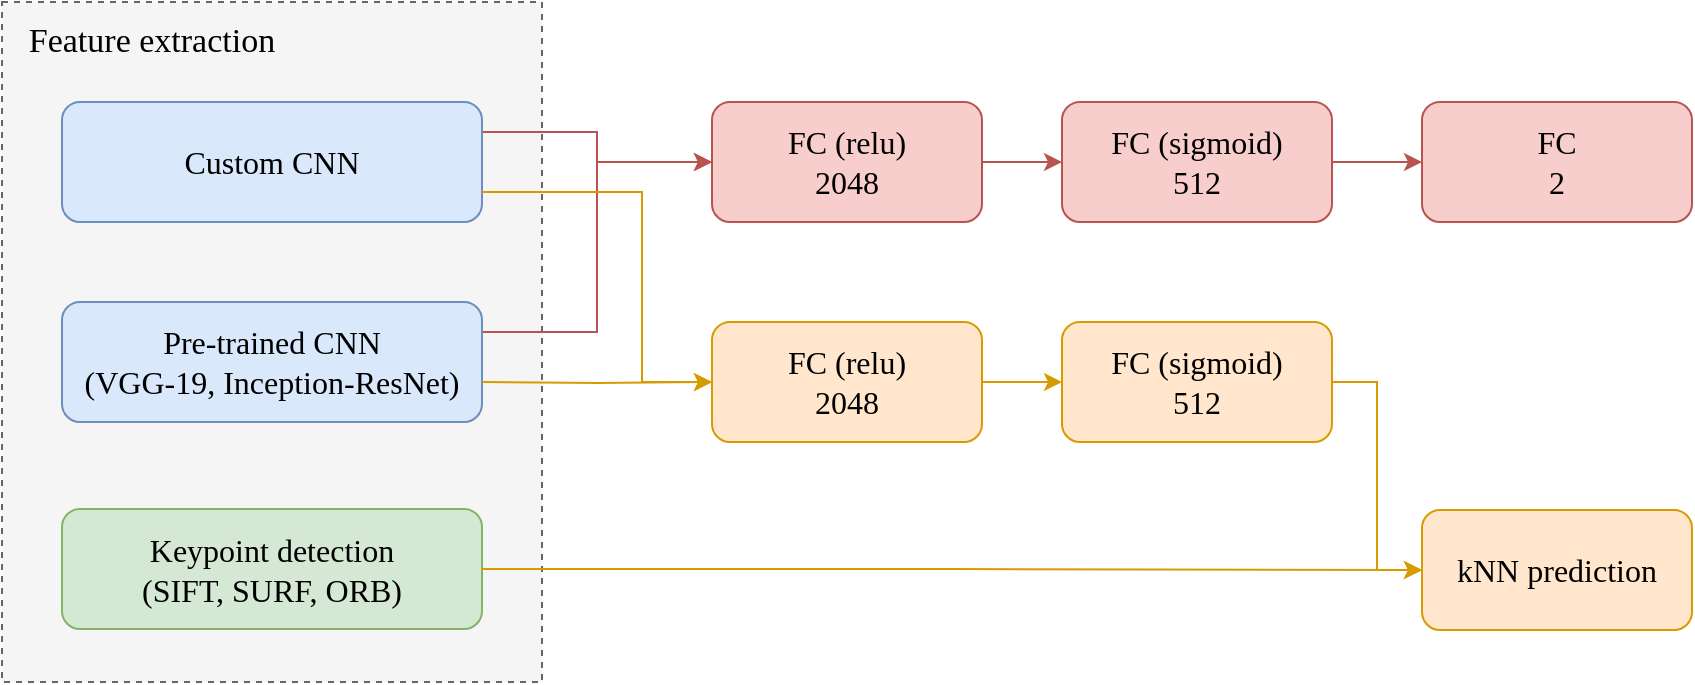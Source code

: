 <mxfile version="14.6.12" type="github">
  <diagram id="czw51Sg7TsgXnGgNCrx5" name="Page-1">
    <mxGraphModel dx="762" dy="1072" grid="1" gridSize="10" guides="1" tooltips="1" connect="1" arrows="1" fold="1" page="1" pageScale="1" pageWidth="1169" pageHeight="827" math="0" shadow="0">
      <root>
        <mxCell id="0" />
        <mxCell id="1" parent="0" />
        <mxCell id="lhk756wfKjSz0_gBeq0f-4" value="" style="rounded=0;whiteSpace=wrap;html=1;fillColor=#f5f5f5;strokeColor=#666666;fontColor=#333333;dashed=1;" vertex="1" parent="1">
          <mxGeometry x="230" y="160" width="270" height="340" as="geometry" />
        </mxCell>
        <mxCell id="lhk756wfKjSz0_gBeq0f-18" style="edgeStyle=orthogonalEdgeStyle;rounded=0;orthogonalLoop=1;jettySize=auto;html=1;exitX=1;exitY=0.25;exitDx=0;exitDy=0;entryX=0;entryY=0.5;entryDx=0;entryDy=0;fontFamily=Times New Roman;fontSize=17;fillColor=#f8cecc;strokeColor=#b85450;" edge="1" parent="1" source="lhk756wfKjSz0_gBeq0f-1" target="lhk756wfKjSz0_gBeq0f-9">
          <mxGeometry relative="1" as="geometry" />
        </mxCell>
        <mxCell id="lhk756wfKjSz0_gBeq0f-1" value="&lt;font style=&quot;font-size: 16px&quot; face=&quot;Times New Roman&quot;&gt;Custom CNN&lt;/font&gt;" style="rounded=1;whiteSpace=wrap;html=1;fillColor=#dae8fc;strokeColor=#6c8ebf;" vertex="1" parent="1">
          <mxGeometry x="260" y="210" width="210" height="60" as="geometry" />
        </mxCell>
        <mxCell id="lhk756wfKjSz0_gBeq0f-19" style="edgeStyle=orthogonalEdgeStyle;rounded=0;orthogonalLoop=1;jettySize=auto;html=1;exitX=1;exitY=0.25;exitDx=0;exitDy=0;entryX=0;entryY=0.5;entryDx=0;entryDy=0;fontFamily=Times New Roman;fontSize=17;fillColor=#f8cecc;strokeColor=#b85450;" edge="1" parent="1" source="lhk756wfKjSz0_gBeq0f-2" target="lhk756wfKjSz0_gBeq0f-9">
          <mxGeometry relative="1" as="geometry" />
        </mxCell>
        <mxCell id="lhk756wfKjSz0_gBeq0f-2" value="&lt;font style=&quot;font-size: 16px&quot; face=&quot;Times New Roman&quot;&gt;Pre-trained CNN&lt;br&gt;(VGG-19, Inception-ResNet)&lt;br&gt;&lt;/font&gt;" style="rounded=1;whiteSpace=wrap;html=1;fillColor=#dae8fc;strokeColor=#6c8ebf;" vertex="1" parent="1">
          <mxGeometry x="260" y="310" width="210" height="60" as="geometry" />
        </mxCell>
        <mxCell id="lhk756wfKjSz0_gBeq0f-3" value="&lt;font style=&quot;font-size: 16px&quot; face=&quot;Times New Roman&quot;&gt;Keypoint detection&lt;br&gt;(SIFT, SURF, ORB)&lt;br&gt;&lt;/font&gt;" style="rounded=1;whiteSpace=wrap;html=1;fillColor=#d5e8d4;strokeColor=#82b366;" vertex="1" parent="1">
          <mxGeometry x="260" y="413.5" width="210" height="60" as="geometry" />
        </mxCell>
        <mxCell id="lhk756wfKjSz0_gBeq0f-5" value="Feature extraction" style="text;html=1;strokeColor=none;fillColor=none;align=center;verticalAlign=middle;whiteSpace=wrap;rounded=0;dashed=1;fontSize=17;fontFamily=Times New Roman;" vertex="1" parent="1">
          <mxGeometry x="230" y="170" width="150" height="20" as="geometry" />
        </mxCell>
        <mxCell id="lhk756wfKjSz0_gBeq0f-6" value="&lt;font style=&quot;font-size: 16px&quot; face=&quot;Times New Roman&quot;&gt;kNN prediction&lt;br&gt;&lt;/font&gt;" style="rounded=1;whiteSpace=wrap;html=1;fillColor=#ffe6cc;strokeColor=#d79b00;" vertex="1" parent="1">
          <mxGeometry x="940" y="414" width="135" height="60" as="geometry" />
        </mxCell>
        <mxCell id="lhk756wfKjSz0_gBeq0f-7" value="" style="endArrow=classic;html=1;fontFamily=Times New Roman;fontSize=17;exitX=1;exitY=0.5;exitDx=0;exitDy=0;entryX=0;entryY=0.5;entryDx=0;entryDy=0;fillColor=#ffe6cc;strokeColor=#d79b00;edgeStyle=orthogonalEdgeStyle;rounded=0;" edge="1" parent="1" source="lhk756wfKjSz0_gBeq0f-3" target="lhk756wfKjSz0_gBeq0f-6">
          <mxGeometry width="50" height="50" relative="1" as="geometry">
            <mxPoint x="570" y="470" as="sourcePoint" />
            <mxPoint x="620" y="420" as="targetPoint" />
          </mxGeometry>
        </mxCell>
        <mxCell id="lhk756wfKjSz0_gBeq0f-21" style="edgeStyle=orthogonalEdgeStyle;rounded=0;orthogonalLoop=1;jettySize=auto;html=1;exitX=1;exitY=0.5;exitDx=0;exitDy=0;fontFamily=Times New Roman;fontSize=17;fillColor=#f8cecc;strokeColor=#b85450;" edge="1" parent="1" source="lhk756wfKjSz0_gBeq0f-9" target="lhk756wfKjSz0_gBeq0f-10">
          <mxGeometry relative="1" as="geometry" />
        </mxCell>
        <mxCell id="lhk756wfKjSz0_gBeq0f-9" value="&lt;font style=&quot;font-size: 16px&quot; face=&quot;Times New Roman&quot;&gt;FC (relu)&lt;br&gt;2048&lt;br&gt;&lt;/font&gt;" style="rounded=1;whiteSpace=wrap;html=1;fillColor=#f8cecc;strokeColor=#b85450;" vertex="1" parent="1">
          <mxGeometry x="585" y="210" width="135" height="60" as="geometry" />
        </mxCell>
        <mxCell id="lhk756wfKjSz0_gBeq0f-22" style="edgeStyle=orthogonalEdgeStyle;rounded=0;orthogonalLoop=1;jettySize=auto;html=1;exitX=1;exitY=0.5;exitDx=0;exitDy=0;entryX=0;entryY=0.5;entryDx=0;entryDy=0;fontFamily=Times New Roman;fontSize=17;fillColor=#f8cecc;strokeColor=#b85450;" edge="1" parent="1" source="lhk756wfKjSz0_gBeq0f-10" target="lhk756wfKjSz0_gBeq0f-11">
          <mxGeometry relative="1" as="geometry" />
        </mxCell>
        <mxCell id="lhk756wfKjSz0_gBeq0f-10" value="&lt;font style=&quot;font-size: 16px&quot; face=&quot;Times New Roman&quot;&gt;FC (sigmoid)&lt;br&gt;512&lt;br&gt;&lt;/font&gt;" style="rounded=1;whiteSpace=wrap;html=1;fillColor=#f8cecc;strokeColor=#b85450;" vertex="1" parent="1">
          <mxGeometry x="760" y="210" width="135" height="60" as="geometry" />
        </mxCell>
        <mxCell id="lhk756wfKjSz0_gBeq0f-11" value="&lt;font style=&quot;font-size: 16px&quot; face=&quot;Times New Roman&quot;&gt;FC&lt;br&gt;2&lt;br&gt;&lt;/font&gt;" style="rounded=1;whiteSpace=wrap;html=1;fillColor=#f8cecc;strokeColor=#b85450;" vertex="1" parent="1">
          <mxGeometry x="940" y="210" width="135" height="60" as="geometry" />
        </mxCell>
        <mxCell id="lhk756wfKjSz0_gBeq0f-16" style="edgeStyle=orthogonalEdgeStyle;rounded=0;orthogonalLoop=1;jettySize=auto;html=1;exitX=1;exitY=0.5;exitDx=0;exitDy=0;entryX=0;entryY=0.5;entryDx=0;entryDy=0;fontFamily=Times New Roman;fontSize=17;fillColor=#ffe6cc;strokeColor=#d79b00;" edge="1" parent="1" source="lhk756wfKjSz0_gBeq0f-12" target="lhk756wfKjSz0_gBeq0f-13">
          <mxGeometry relative="1" as="geometry" />
        </mxCell>
        <mxCell id="lhk756wfKjSz0_gBeq0f-12" value="&lt;font style=&quot;font-size: 16px&quot; face=&quot;Times New Roman&quot;&gt;FC (relu)&lt;br&gt;2048&lt;br&gt;&lt;/font&gt;" style="rounded=1;whiteSpace=wrap;html=1;fillColor=#ffe6cc;strokeColor=#d79b00;" vertex="1" parent="1">
          <mxGeometry x="585" y="320" width="135" height="60" as="geometry" />
        </mxCell>
        <mxCell id="lhk756wfKjSz0_gBeq0f-17" style="edgeStyle=orthogonalEdgeStyle;rounded=0;orthogonalLoop=1;jettySize=auto;html=1;exitX=1;exitY=0.5;exitDx=0;exitDy=0;entryX=0;entryY=0.5;entryDx=0;entryDy=0;fontFamily=Times New Roman;fontSize=17;fillColor=#ffe6cc;strokeColor=#d79b00;" edge="1" parent="1" source="lhk756wfKjSz0_gBeq0f-13" target="lhk756wfKjSz0_gBeq0f-6">
          <mxGeometry relative="1" as="geometry" />
        </mxCell>
        <mxCell id="lhk756wfKjSz0_gBeq0f-13" value="&lt;font style=&quot;font-size: 16px&quot; face=&quot;Times New Roman&quot;&gt;FC (sigmoid)&lt;br&gt;512&lt;br&gt;&lt;/font&gt;" style="rounded=1;whiteSpace=wrap;html=1;fillColor=#ffe6cc;strokeColor=#d79b00;" vertex="1" parent="1">
          <mxGeometry x="760" y="320" width="135" height="60" as="geometry" />
        </mxCell>
        <mxCell id="lhk756wfKjSz0_gBeq0f-14" value="" style="endArrow=classic;html=1;fontFamily=Times New Roman;fontSize=17;entryX=0;entryY=0.5;entryDx=0;entryDy=0;fillColor=#ffe6cc;strokeColor=#d79b00;edgeStyle=orthogonalEdgeStyle;rounded=0;" edge="1" parent="1" target="lhk756wfKjSz0_gBeq0f-12">
          <mxGeometry width="50" height="50" relative="1" as="geometry">
            <mxPoint x="470" y="350" as="sourcePoint" />
            <mxPoint x="750" y="454" as="targetPoint" />
          </mxGeometry>
        </mxCell>
        <mxCell id="lhk756wfKjSz0_gBeq0f-15" value="" style="endArrow=classic;html=1;fontFamily=Times New Roman;fontSize=17;entryX=0;entryY=0.5;entryDx=0;entryDy=0;fillColor=#ffe6cc;strokeColor=#d79b00;edgeStyle=orthogonalEdgeStyle;rounded=0;exitX=1;exitY=0.75;exitDx=0;exitDy=0;" edge="1" parent="1" source="lhk756wfKjSz0_gBeq0f-1" target="lhk756wfKjSz0_gBeq0f-12">
          <mxGeometry width="50" height="50" relative="1" as="geometry">
            <mxPoint x="480" y="350" as="sourcePoint" />
            <mxPoint x="595" y="350" as="targetPoint" />
            <Array as="points">
              <mxPoint x="550" y="255" />
              <mxPoint x="550" y="350" />
            </Array>
          </mxGeometry>
        </mxCell>
      </root>
    </mxGraphModel>
  </diagram>
</mxfile>
